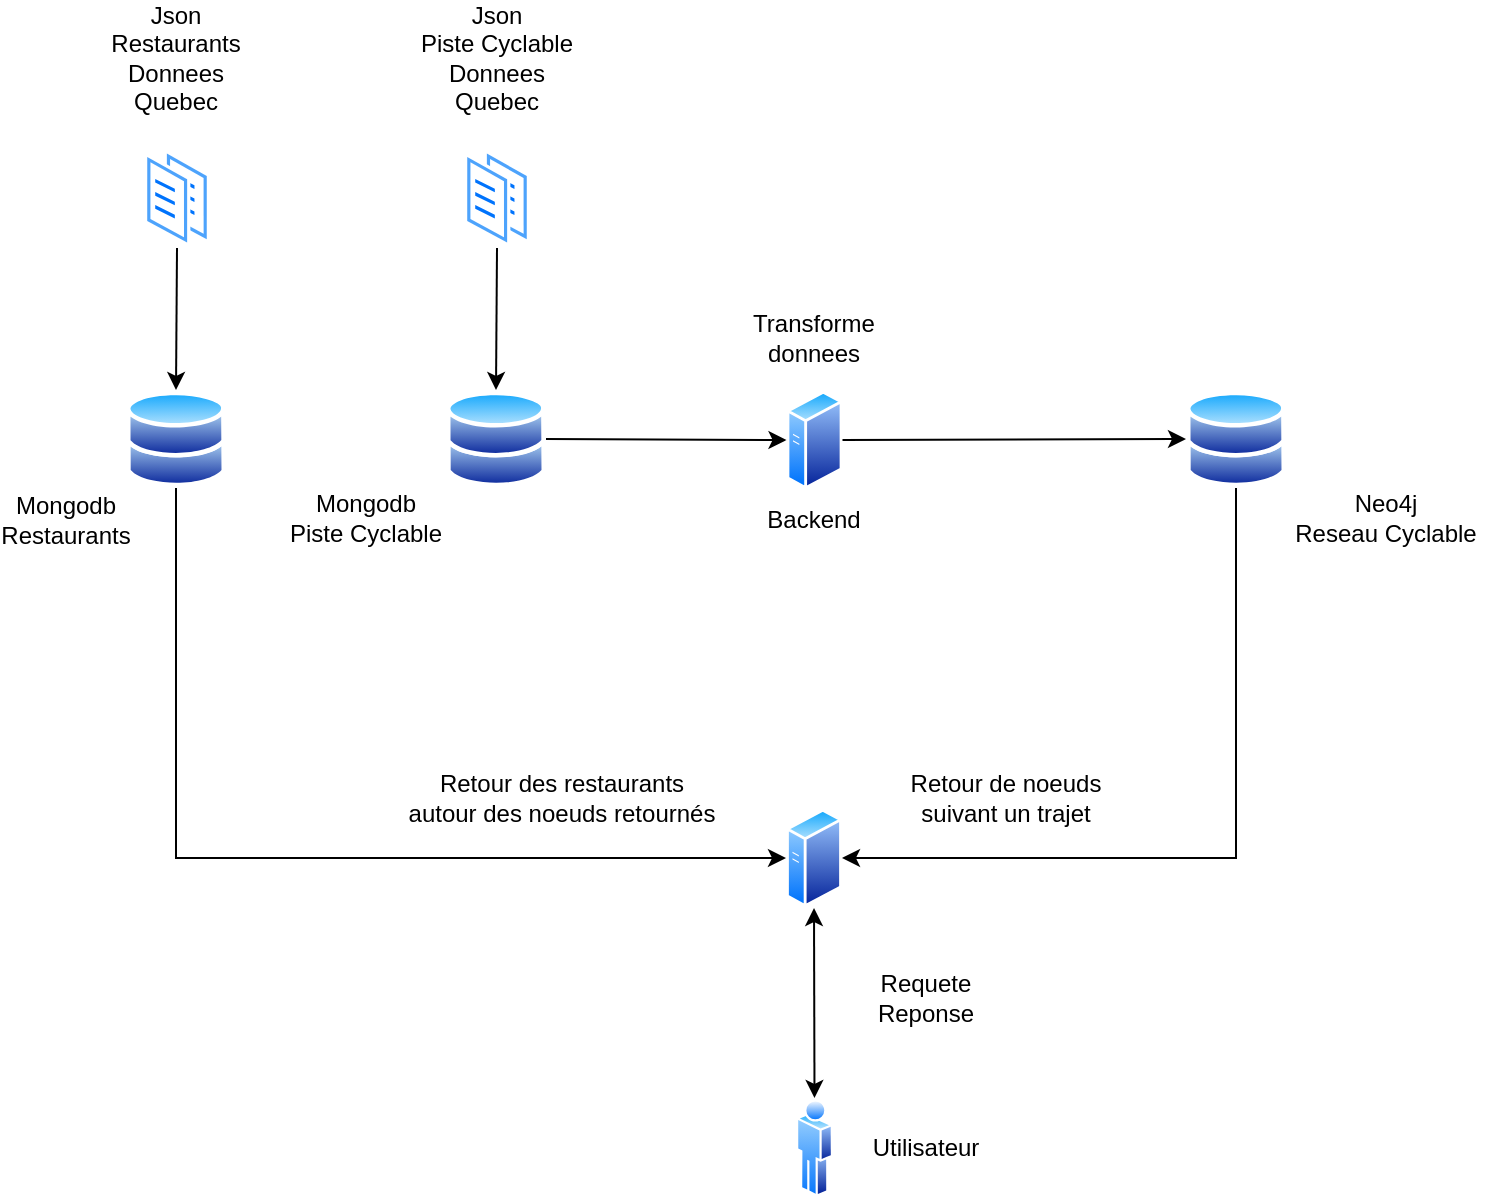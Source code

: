 <mxfile version="22.0.8" type="github">
  <diagram name="Page-1" id="epQlulGzkVziAUwQtivA">
    <mxGraphModel dx="1434" dy="782" grid="1" gridSize="10" guides="1" tooltips="1" connect="1" arrows="1" fold="1" page="1" pageScale="1" pageWidth="827" pageHeight="1169" math="0" shadow="0">
      <root>
        <mxCell id="0" />
        <mxCell id="1" parent="0" />
        <mxCell id="6Qxye0WHHuZWl24sxj-j-1" value="" style="image;aspect=fixed;perimeter=ellipsePerimeter;html=1;align=center;shadow=0;dashed=0;spacingTop=3;image=img/lib/active_directory/databases.svg;" vertex="1" parent="1">
          <mxGeometry x="100" y="231" width="50" height="49" as="geometry" />
        </mxCell>
        <mxCell id="6Qxye0WHHuZWl24sxj-j-2" value="" style="image;aspect=fixed;perimeter=ellipsePerimeter;html=1;align=center;shadow=0;dashed=0;spacingTop=3;image=img/lib/active_directory/databases.svg;" vertex="1" parent="1">
          <mxGeometry x="260" y="231" width="50" height="49" as="geometry" />
        </mxCell>
        <mxCell id="6Qxye0WHHuZWl24sxj-j-3" value="" style="image;aspect=fixed;perimeter=ellipsePerimeter;html=1;align=center;shadow=0;dashed=0;spacingTop=3;image=img/lib/active_directory/databases.svg;" vertex="1" parent="1">
          <mxGeometry x="630" y="231" width="50" height="49" as="geometry" />
        </mxCell>
        <mxCell id="6Qxye0WHHuZWl24sxj-j-4" value="" style="image;aspect=fixed;perimeter=ellipsePerimeter;html=1;align=center;shadow=0;dashed=0;spacingTop=3;image=img/lib/active_directory/generic_server.svg;" vertex="1" parent="1">
          <mxGeometry x="430.25" y="231" width="28.0" height="50" as="geometry" />
        </mxCell>
        <mxCell id="6Qxye0WHHuZWl24sxj-j-5" value="" style="image;aspect=fixed;perimeter=ellipsePerimeter;html=1;align=center;shadow=0;dashed=0;spacingTop=3;image=img/lib/active_directory/documents.svg;" vertex="1" parent="1">
          <mxGeometry x="109" y="110" width="33" height="50" as="geometry" />
        </mxCell>
        <mxCell id="6Qxye0WHHuZWl24sxj-j-6" value="" style="image;aspect=fixed;perimeter=ellipsePerimeter;html=1;align=center;shadow=0;dashed=0;spacingTop=3;image=img/lib/active_directory/documents.svg;" vertex="1" parent="1">
          <mxGeometry x="269" y="110" width="33" height="50" as="geometry" />
        </mxCell>
        <mxCell id="6Qxye0WHHuZWl24sxj-j-7" value="" style="image;aspect=fixed;perimeter=ellipsePerimeter;html=1;align=center;shadow=0;dashed=0;spacingTop=3;image=img/lib/active_directory/generic_server.svg;" vertex="1" parent="1">
          <mxGeometry x="430" y="440" width="28.0" height="50" as="geometry" />
        </mxCell>
        <mxCell id="6Qxye0WHHuZWl24sxj-j-8" value="" style="image;aspect=fixed;perimeter=ellipsePerimeter;html=1;align=center;shadow=0;dashed=0;spacingTop=3;image=img/lib/active_directory/user.svg;" vertex="1" parent="1">
          <mxGeometry x="435" y="585" width="18.5" height="50" as="geometry" />
        </mxCell>
        <mxCell id="6Qxye0WHHuZWl24sxj-j-9" value="" style="endArrow=classic;html=1;rounded=0;exitX=0.5;exitY=1;exitDx=0;exitDy=0;entryX=0.5;entryY=0;entryDx=0;entryDy=0;" edge="1" parent="1" source="6Qxye0WHHuZWl24sxj-j-5" target="6Qxye0WHHuZWl24sxj-j-1">
          <mxGeometry width="50" height="50" relative="1" as="geometry">
            <mxPoint x="390" y="480" as="sourcePoint" />
            <mxPoint x="440" y="430" as="targetPoint" />
          </mxGeometry>
        </mxCell>
        <mxCell id="6Qxye0WHHuZWl24sxj-j-10" value="" style="endArrow=classic;html=1;rounded=0;exitX=1;exitY=0.5;exitDx=0;exitDy=0;entryX=0;entryY=0.5;entryDx=0;entryDy=0;" edge="1" parent="1" source="6Qxye0WHHuZWl24sxj-j-2" target="6Qxye0WHHuZWl24sxj-j-4">
          <mxGeometry width="50" height="50" relative="1" as="geometry">
            <mxPoint x="272" y="490" as="sourcePoint" />
            <mxPoint x="322" y="440" as="targetPoint" />
          </mxGeometry>
        </mxCell>
        <mxCell id="6Qxye0WHHuZWl24sxj-j-11" value="" style="endArrow=classic;html=1;rounded=0;entryX=0.5;entryY=0;entryDx=0;entryDy=0;exitX=0.5;exitY=1;exitDx=0;exitDy=0;" edge="1" parent="1" source="6Qxye0WHHuZWl24sxj-j-6" target="6Qxye0WHHuZWl24sxj-j-2">
          <mxGeometry width="50" height="50" relative="1" as="geometry">
            <mxPoint x="172" y="440" as="sourcePoint" />
            <mxPoint x="222" y="390" as="targetPoint" />
          </mxGeometry>
        </mxCell>
        <mxCell id="6Qxye0WHHuZWl24sxj-j-12" value="" style="endArrow=classic;html=1;rounded=0;entryX=0;entryY=0.5;entryDx=0;entryDy=0;exitX=1;exitY=0.5;exitDx=0;exitDy=0;" edge="1" parent="1" source="6Qxye0WHHuZWl24sxj-j-4" target="6Qxye0WHHuZWl24sxj-j-3">
          <mxGeometry width="50" height="50" relative="1" as="geometry">
            <mxPoint x="580" y="340" as="sourcePoint" />
            <mxPoint x="440" y="430" as="targetPoint" />
          </mxGeometry>
        </mxCell>
        <mxCell id="6Qxye0WHHuZWl24sxj-j-13" value="" style="endArrow=classic;html=1;rounded=0;exitX=0.5;exitY=1;exitDx=0;exitDy=0;entryX=0;entryY=0.5;entryDx=0;entryDy=0;" edge="1" parent="1" source="6Qxye0WHHuZWl24sxj-j-1" target="6Qxye0WHHuZWl24sxj-j-7">
          <mxGeometry width="50" height="50" relative="1" as="geometry">
            <mxPoint x="390" y="480" as="sourcePoint" />
            <mxPoint x="440" y="430" as="targetPoint" />
            <Array as="points">
              <mxPoint x="125" y="465" />
            </Array>
          </mxGeometry>
        </mxCell>
        <mxCell id="6Qxye0WHHuZWl24sxj-j-14" value="" style="endArrow=classic;startArrow=classic;html=1;rounded=0;entryX=0.5;entryY=1;entryDx=0;entryDy=0;exitX=0.5;exitY=0;exitDx=0;exitDy=0;" edge="1" parent="1" source="6Qxye0WHHuZWl24sxj-j-8" target="6Qxye0WHHuZWl24sxj-j-7">
          <mxGeometry width="50" height="50" relative="1" as="geometry">
            <mxPoint x="260" y="570" as="sourcePoint" />
            <mxPoint x="310" y="520" as="targetPoint" />
          </mxGeometry>
        </mxCell>
        <mxCell id="6Qxye0WHHuZWl24sxj-j-15" value="" style="endArrow=classic;html=1;rounded=0;entryX=1;entryY=0.5;entryDx=0;entryDy=0;exitX=0.5;exitY=1;exitDx=0;exitDy=0;" edge="1" parent="1" source="6Qxye0WHHuZWl24sxj-j-3" target="6Qxye0WHHuZWl24sxj-j-7">
          <mxGeometry width="50" height="50" relative="1" as="geometry">
            <mxPoint x="390" y="480" as="sourcePoint" />
            <mxPoint x="440" y="430" as="targetPoint" />
            <Array as="points">
              <mxPoint x="655" y="465" />
            </Array>
          </mxGeometry>
        </mxCell>
        <mxCell id="6Qxye0WHHuZWl24sxj-j-16" value="Json Restaurants Donnees Quebec" style="text;html=1;strokeColor=none;fillColor=none;align=center;verticalAlign=middle;whiteSpace=wrap;rounded=0;" vertex="1" parent="1">
          <mxGeometry x="95" y="50" width="60" height="30" as="geometry" />
        </mxCell>
        <mxCell id="6Qxye0WHHuZWl24sxj-j-17" value="Mongodb Restaurants" style="text;html=1;strokeColor=none;fillColor=none;align=center;verticalAlign=middle;whiteSpace=wrap;rounded=0;" vertex="1" parent="1">
          <mxGeometry x="40" y="281" width="60" height="30" as="geometry" />
        </mxCell>
        <mxCell id="6Qxye0WHHuZWl24sxj-j-19" value="Mongodb Piste Cyclable" style="text;html=1;strokeColor=none;fillColor=none;align=center;verticalAlign=middle;whiteSpace=wrap;rounded=0;" vertex="1" parent="1">
          <mxGeometry x="180" y="280" width="80" height="30" as="geometry" />
        </mxCell>
        <mxCell id="6Qxye0WHHuZWl24sxj-j-20" value="Backend" style="text;html=1;strokeColor=none;fillColor=none;align=center;verticalAlign=middle;whiteSpace=wrap;rounded=0;" vertex="1" parent="1">
          <mxGeometry x="414.25" y="281" width="60" height="30" as="geometry" />
        </mxCell>
        <mxCell id="6Qxye0WHHuZWl24sxj-j-21" value="Transforme donnees" style="text;html=1;strokeColor=none;fillColor=none;align=center;verticalAlign=middle;whiteSpace=wrap;rounded=0;" vertex="1" parent="1">
          <mxGeometry x="414.25" y="190" width="60" height="30" as="geometry" />
        </mxCell>
        <mxCell id="6Qxye0WHHuZWl24sxj-j-22" value="Json &lt;br&gt;Piste Cyclable Donnees Quebec" style="text;html=1;strokeColor=none;fillColor=none;align=center;verticalAlign=middle;whiteSpace=wrap;rounded=0;" vertex="1" parent="1">
          <mxGeometry x="238" y="50" width="95" height="30" as="geometry" />
        </mxCell>
        <mxCell id="6Qxye0WHHuZWl24sxj-j-23" value="Neo4j&lt;br&gt;Reseau Cyclable" style="text;html=1;strokeColor=none;fillColor=none;align=center;verticalAlign=middle;whiteSpace=wrap;rounded=0;" vertex="1" parent="1">
          <mxGeometry x="680" y="280" width="100" height="30" as="geometry" />
        </mxCell>
        <mxCell id="6Qxye0WHHuZWl24sxj-j-24" value="Utilisateur" style="text;html=1;strokeColor=none;fillColor=none;align=center;verticalAlign=middle;whiteSpace=wrap;rounded=0;" vertex="1" parent="1">
          <mxGeometry x="470" y="595" width="60" height="30" as="geometry" />
        </mxCell>
        <mxCell id="6Qxye0WHHuZWl24sxj-j-25" value="Requete&lt;br&gt;Reponse" style="text;html=1;strokeColor=none;fillColor=none;align=center;verticalAlign=middle;whiteSpace=wrap;rounded=0;" vertex="1" parent="1">
          <mxGeometry x="470" y="520" width="60" height="30" as="geometry" />
        </mxCell>
        <mxCell id="6Qxye0WHHuZWl24sxj-j-26" value="Retour de noeuds suivant un trajet" style="text;html=1;strokeColor=none;fillColor=none;align=center;verticalAlign=middle;whiteSpace=wrap;rounded=0;" vertex="1" parent="1">
          <mxGeometry x="490" y="420" width="100" height="30" as="geometry" />
        </mxCell>
        <mxCell id="6Qxye0WHHuZWl24sxj-j-27" value="Retour des restaurants autour des noeuds retournés" style="text;html=1;strokeColor=none;fillColor=none;align=center;verticalAlign=middle;whiteSpace=wrap;rounded=0;" vertex="1" parent="1">
          <mxGeometry x="238" y="420" width="160" height="30" as="geometry" />
        </mxCell>
      </root>
    </mxGraphModel>
  </diagram>
</mxfile>
